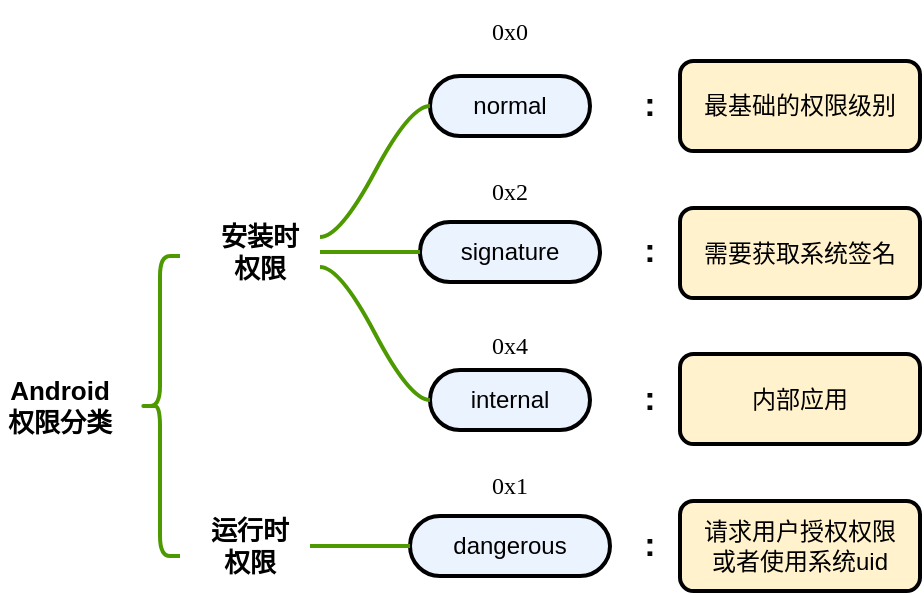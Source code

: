 <mxfile>
    <diagram id="iuWHMxSHf5lVPQUuiU0g" name="Page-1">
        <mxGraphModel dx="942" dy="1139" grid="1" gridSize="10" guides="1" tooltips="1" connect="1" arrows="1" fold="1" page="1" pageScale="1" pageWidth="850" pageHeight="1100" math="0" shadow="0">
            <root>
                <mxCell id="0"/>
                <mxCell id="1" parent="0"/>
                <mxCell id="2" value="Android&lt;div&gt;权限分类&lt;/div&gt;" style="text;html=1;align=center;verticalAlign=middle;whiteSpace=wrap;rounded=0;fontSize=13;fontStyle=1" parent="1" vertex="1">
                    <mxGeometry x="130" y="300" width="60" height="30" as="geometry"/>
                </mxCell>
                <mxCell id="3" value="" style="shape=curlyBracket;whiteSpace=wrap;html=1;rounded=1;labelPosition=left;verticalLabelPosition=middle;align=right;verticalAlign=middle;strokeWidth=2;strokeColor=light-dark(#4D9900,#EDEDED);" parent="1" vertex="1">
                    <mxGeometry x="200" y="240" width="20" height="150" as="geometry"/>
                </mxCell>
                <mxCell id="4" value="安装时&lt;div&gt;权限&lt;/div&gt;" style="text;html=1;align=center;verticalAlign=middle;whiteSpace=wrap;rounded=0;fontSize=13;fontStyle=1" parent="1" vertex="1">
                    <mxGeometry x="230" y="223" width="60" height="30" as="geometry"/>
                </mxCell>
                <mxCell id="6" value="运行时&lt;div&gt;权限&lt;/div&gt;" style="text;html=1;align=center;verticalAlign=middle;whiteSpace=wrap;rounded=0;fontSize=13;fontStyle=1" parent="1" vertex="1">
                    <mxGeometry x="225" y="370" width="60" height="30" as="geometry"/>
                </mxCell>
                <mxCell id="12" value="normal" style="whiteSpace=wrap;html=1;rounded=1;arcSize=50;align=center;verticalAlign=middle;strokeWidth=2;autosize=1;spacing=4;treeFolding=1;treeMoving=1;newEdgeStyle={&quot;edgeStyle&quot;:&quot;entityRelationEdgeStyle&quot;,&quot;startArrow&quot;:&quot;none&quot;,&quot;endArrow&quot;:&quot;none&quot;,&quot;segment&quot;:10,&quot;curved&quot;:1,&quot;sourcePerimeterSpacing&quot;:0,&quot;targetPerimeterSpacing&quot;:0};fillColor=#EBF3FF;strokeColor=#000000;" parent="1" vertex="1">
                    <mxGeometry x="345" y="150" width="80" height="30" as="geometry"/>
                </mxCell>
                <mxCell id="13" value="" style="edgeStyle=entityRelationEdgeStyle;startArrow=none;endArrow=none;segment=10;curved=1;sourcePerimeterSpacing=0;targetPerimeterSpacing=0;exitX=1;exitY=0.25;exitDx=0;exitDy=0;strokeWidth=2;strokeColor=light-dark(#4D9900,#EDEDED);" parent="1" source="4" target="12" edge="1">
                    <mxGeometry relative="1" as="geometry">
                        <mxPoint x="250" y="520" as="sourcePoint"/>
                    </mxGeometry>
                </mxCell>
                <mxCell id="14" value="signature" style="whiteSpace=wrap;html=1;rounded=1;arcSize=50;align=center;verticalAlign=middle;strokeWidth=2;autosize=1;spacing=4;treeFolding=1;treeMoving=1;newEdgeStyle={&quot;edgeStyle&quot;:&quot;entityRelationEdgeStyle&quot;,&quot;startArrow&quot;:&quot;none&quot;,&quot;endArrow&quot;:&quot;none&quot;,&quot;segment&quot;:10,&quot;curved&quot;:1,&quot;sourcePerimeterSpacing&quot;:0,&quot;targetPerimeterSpacing&quot;:0};fillColor=#EBF3FF;strokeColor=#000000;" parent="1" vertex="1">
                    <mxGeometry x="340" y="223" width="90" height="30" as="geometry"/>
                </mxCell>
                <mxCell id="15" value="" style="edgeStyle=entityRelationEdgeStyle;startArrow=none;endArrow=none;segment=10;curved=1;sourcePerimeterSpacing=0;targetPerimeterSpacing=0;exitX=1;exitY=0.5;exitDx=0;exitDy=0;entryX=0;entryY=0.5;entryDx=0;entryDy=0;strokeWidth=2;strokeColor=light-dark(#4D9900,#EDEDED);" parent="1" source="4" target="14" edge="1">
                    <mxGeometry relative="1" as="geometry">
                        <mxPoint x="300" y="228" as="sourcePoint"/>
                        <mxPoint x="330" y="175" as="targetPoint"/>
                    </mxGeometry>
                </mxCell>
                <mxCell id="18" value="dangerous" style="whiteSpace=wrap;html=1;rounded=1;arcSize=50;align=center;verticalAlign=middle;strokeWidth=2;autosize=1;spacing=4;treeFolding=1;treeMoving=1;newEdgeStyle={&quot;edgeStyle&quot;:&quot;entityRelationEdgeStyle&quot;,&quot;startArrow&quot;:&quot;none&quot;,&quot;endArrow&quot;:&quot;none&quot;,&quot;segment&quot;:10,&quot;curved&quot;:1,&quot;sourcePerimeterSpacing&quot;:0,&quot;targetPerimeterSpacing&quot;:0};fillColor=#EBF3FF;strokeColor=#000000;" parent="1" vertex="1">
                    <mxGeometry x="335" y="370" width="100" height="30" as="geometry"/>
                </mxCell>
                <mxCell id="19" value="" style="edgeStyle=entityRelationEdgeStyle;startArrow=none;endArrow=none;segment=10;curved=1;sourcePerimeterSpacing=0;targetPerimeterSpacing=0;exitX=1;exitY=0.5;exitDx=0;exitDy=0;entryX=0;entryY=0.5;entryDx=0;entryDy=0;strokeWidth=2;strokeColor=light-dark(#4D9900,#EDEDED);" parent="1" source="6" target="18" edge="1">
                    <mxGeometry relative="1" as="geometry">
                        <mxPoint x="295" y="185" as="sourcePoint"/>
                        <mxPoint x="320" y="185" as="targetPoint"/>
                    </mxGeometry>
                </mxCell>
                <mxCell id="30" value="最基础的权限级别" style="rounded=1;whiteSpace=wrap;html=1;fillColor=#fff2cc;strokeColor=#000000;strokeWidth=2;" parent="1" vertex="1">
                    <mxGeometry x="470" y="142.5" width="120" height="45" as="geometry"/>
                </mxCell>
                <mxCell id="31" value="需要获取系统签名" style="rounded=1;whiteSpace=wrap;html=1;fillColor=#fff2cc;strokeColor=#000000;strokeWidth=2;" parent="1" vertex="1">
                    <mxGeometry x="470" y="216" width="120" height="45" as="geometry"/>
                </mxCell>
                <mxCell id="33" value="请求用户授权权限&lt;div&gt;或者使用系统uid&lt;/div&gt;" style="rounded=1;whiteSpace=wrap;html=1;fillColor=#fff2cc;strokeColor=#000000;strokeWidth=2;" parent="1" vertex="1">
                    <mxGeometry x="470" y="362.5" width="120" height="45" as="geometry"/>
                </mxCell>
                <mxCell id="36" value=":" style="text;html=1;align=center;verticalAlign=middle;whiteSpace=wrap;rounded=0;fontStyle=1;fontSize=17;fontColor=light-dark(#050505, #589916);" parent="1" vertex="1">
                    <mxGeometry x="425" y="150" width="60" height="30" as="geometry"/>
                </mxCell>
                <mxCell id="40" value=":" style="text;html=1;align=center;verticalAlign=middle;whiteSpace=wrap;rounded=0;fontStyle=1;fontSize=17;fontColor=light-dark(#050505, #589916);" parent="1" vertex="1">
                    <mxGeometry x="425" y="223" width="60" height="30" as="geometry"/>
                </mxCell>
                <mxCell id="41" value=":" style="text;html=1;align=center;verticalAlign=middle;whiteSpace=wrap;rounded=0;fontStyle=1;fontSize=17;fontColor=light-dark(#050505, #589916);" parent="1" vertex="1">
                    <mxGeometry x="425" y="370" width="60" height="30" as="geometry"/>
                </mxCell>
                <mxCell id="42" value="internal" style="whiteSpace=wrap;html=1;rounded=1;arcSize=50;align=center;verticalAlign=middle;strokeWidth=2;autosize=1;spacing=4;treeFolding=1;treeMoving=1;newEdgeStyle={&quot;edgeStyle&quot;:&quot;entityRelationEdgeStyle&quot;,&quot;startArrow&quot;:&quot;none&quot;,&quot;endArrow&quot;:&quot;none&quot;,&quot;segment&quot;:10,&quot;curved&quot;:1,&quot;sourcePerimeterSpacing&quot;:0,&quot;targetPerimeterSpacing&quot;:0};fillColor=#EBF3FF;strokeColor=#000000;" vertex="1" parent="1">
                    <mxGeometry x="345" y="297" width="80" height="30" as="geometry"/>
                </mxCell>
                <mxCell id="43" value="" style="edgeStyle=entityRelationEdgeStyle;startArrow=none;endArrow=none;segment=10;curved=1;sourcePerimeterSpacing=0;targetPerimeterSpacing=0;exitX=1;exitY=0.75;exitDx=0;exitDy=0;entryX=0;entryY=0.5;entryDx=0;entryDy=0;strokeWidth=2;strokeColor=light-dark(#4D9900,#EDEDED);" edge="1" parent="1" source="4" target="42">
                    <mxGeometry relative="1" as="geometry">
                        <mxPoint x="300" y="235" as="sourcePoint"/>
                        <mxPoint x="350" y="235" as="targetPoint"/>
                    </mxGeometry>
                </mxCell>
                <mxCell id="44" value=":" style="text;html=1;align=center;verticalAlign=middle;whiteSpace=wrap;rounded=0;fontStyle=1;fontSize=17;fontColor=light-dark(#050505, #589916);" vertex="1" parent="1">
                    <mxGeometry x="425" y="297" width="60" height="30" as="geometry"/>
                </mxCell>
                <mxCell id="45" value="内部应用" style="rounded=1;whiteSpace=wrap;html=1;fillColor=#fff2cc;strokeColor=#000000;strokeWidth=2;" vertex="1" parent="1">
                    <mxGeometry x="470" y="289" width="120" height="45" as="geometry"/>
                </mxCell>
                <mxCell id="46" value="0x0" style="text;html=1;align=center;verticalAlign=middle;whiteSpace=wrap;rounded=0;fontFamily=Lucida Console;" vertex="1" parent="1">
                    <mxGeometry x="355" y="112.5" width="60" height="30" as="geometry"/>
                </mxCell>
                <mxCell id="47" value="0x2" style="text;html=1;align=center;verticalAlign=middle;whiteSpace=wrap;rounded=0;fontFamily=Lucida Console;" vertex="1" parent="1">
                    <mxGeometry x="355" y="193" width="60" height="30" as="geometry"/>
                </mxCell>
                <mxCell id="48" value="0x4" style="text;html=1;align=center;verticalAlign=middle;whiteSpace=wrap;rounded=0;fontFamily=Lucida Console;" vertex="1" parent="1">
                    <mxGeometry x="355" y="270" width="60" height="30" as="geometry"/>
                </mxCell>
                <mxCell id="49" value="0x1" style="text;html=1;align=center;verticalAlign=middle;whiteSpace=wrap;rounded=0;fontFamily=Lucida Console;" vertex="1" parent="1">
                    <mxGeometry x="355" y="340" width="60" height="30" as="geometry"/>
                </mxCell>
            </root>
        </mxGraphModel>
    </diagram>
</mxfile>